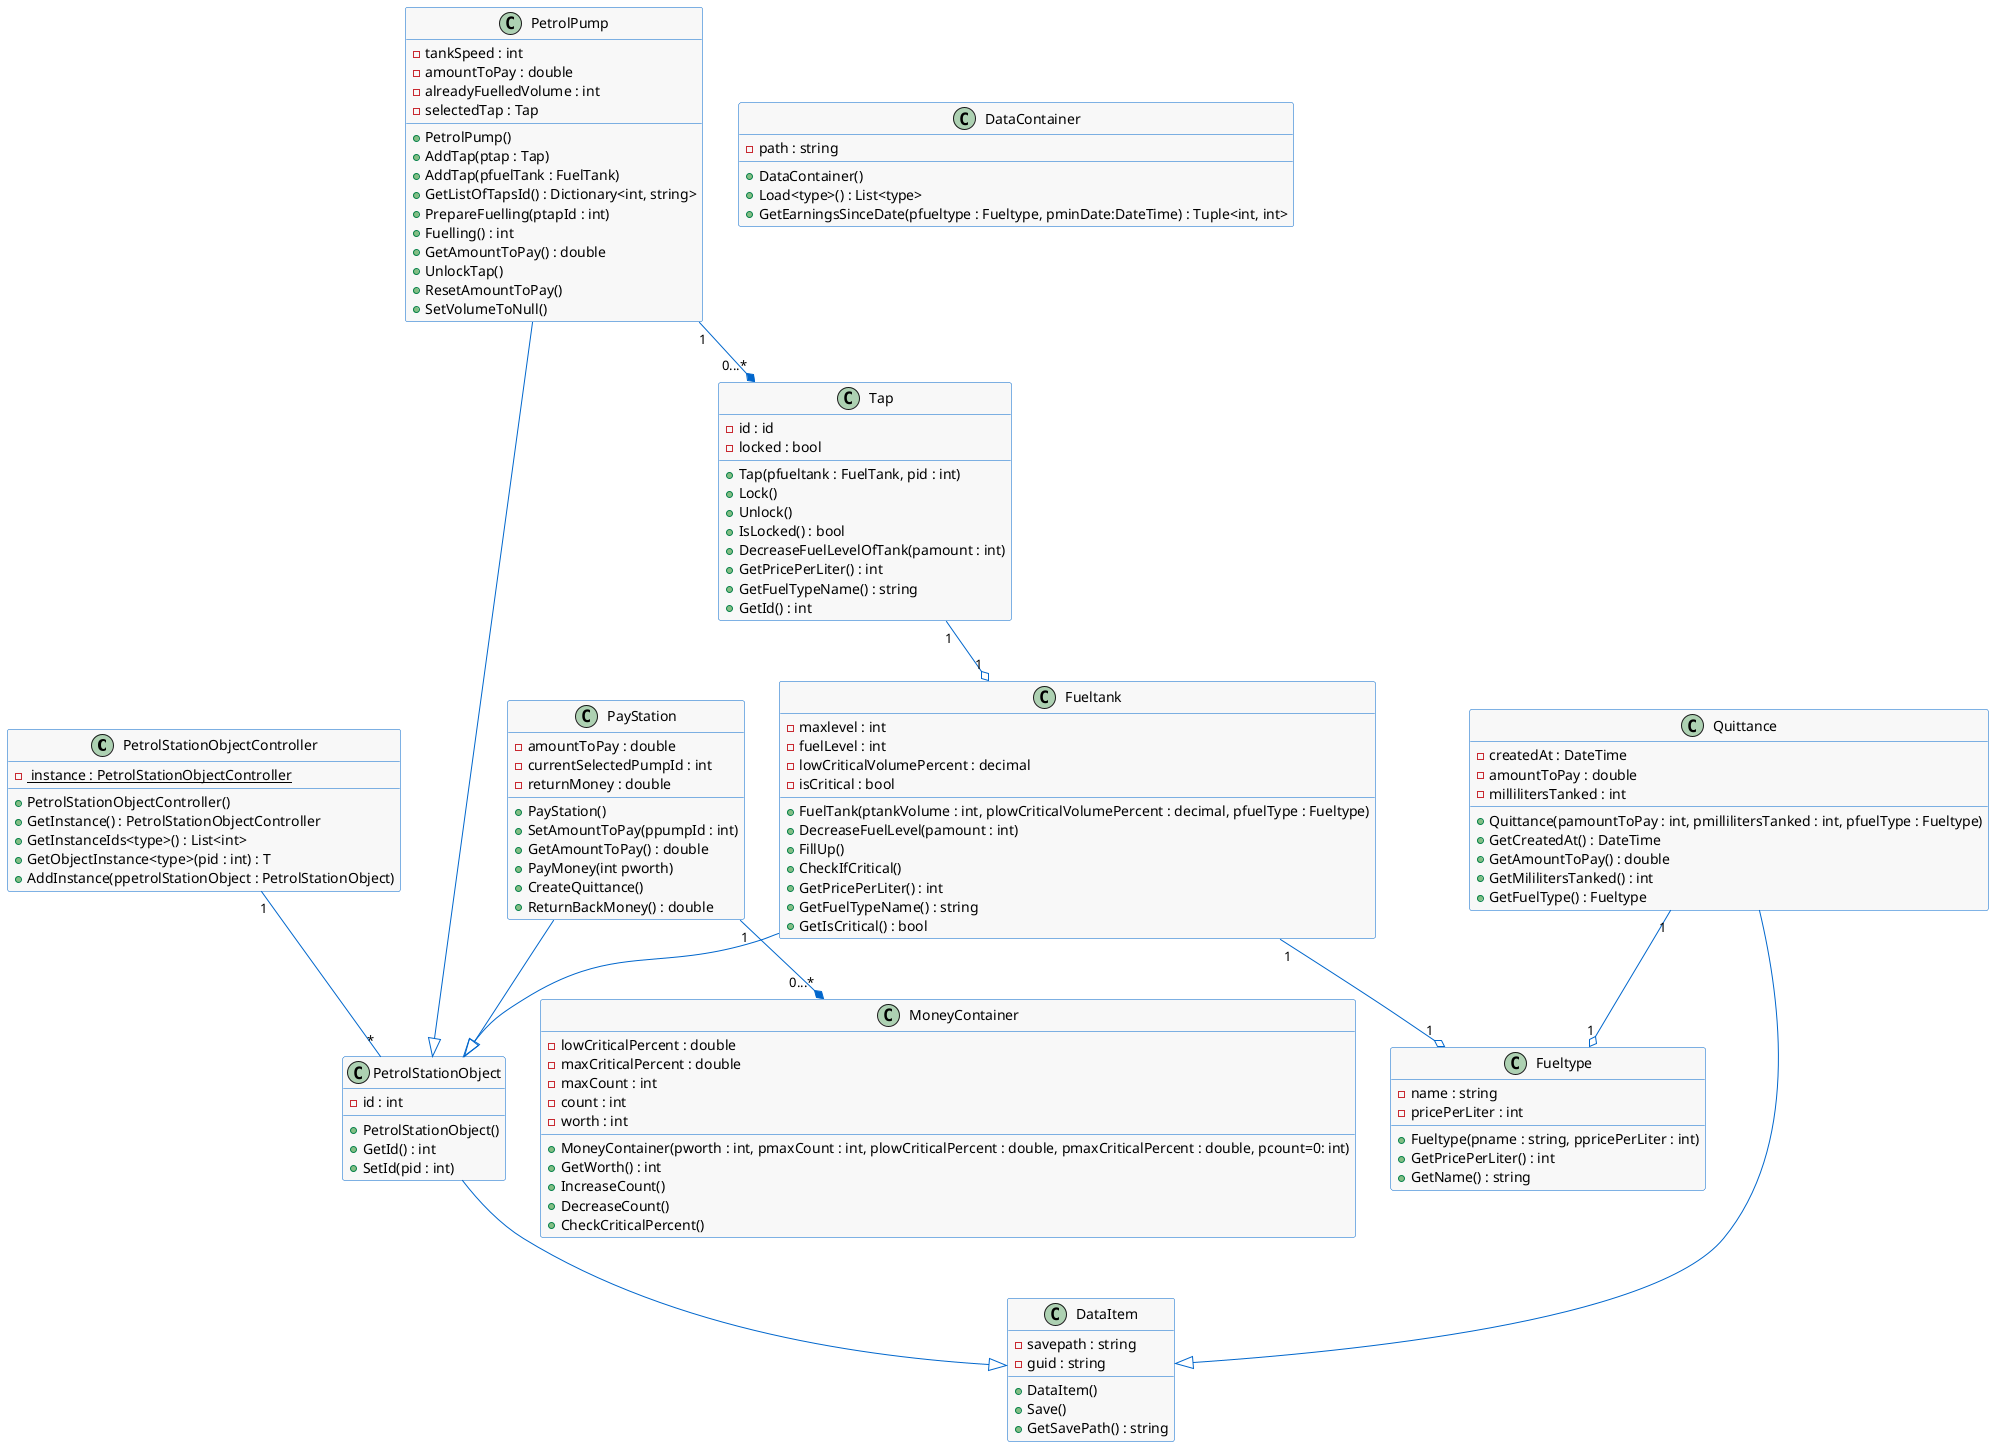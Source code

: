@startuml
'skinparam dpi 250'
skinparam classBackgroundColor #F8F8F8
skinparam classBorderColor #0066CC
skinparam classArrowColor #0066CC

class PetrolStationObjectController {
	- <u> instance : PetrolStationObjectController
	+ PetrolStationObjectController()
	+ GetInstance() : PetrolStationObjectController
	+ GetInstanceIds<type>() : List<int>
	+ GetObjectInstance<type>(pid : int) : T
	+ AddInstance(ppetrolStationObject : PetrolStationObject)
}
PetrolStationObjectController "1" -- "*" PetrolStationObject

class DataContainer {
	- path : string
	+ DataContainer()
	+ Load<type>() : List<type>
    + GetEarningsSinceDate(pfueltype : Fueltype, pminDate:DateTime) : Tuple<int, int>
}

class DataItem {
	- savepath : string
	- guid : string
	+ DataItem()
	+ Save()
	+ GetSavePath() : string
}

class Fueltank {
	- maxlevel : int
	- fuelLevel : int
	- lowCriticalVolumePercent : decimal
	- isCritical : bool
	+ FuelTank(ptankVolume : int, plowCriticalVolumePercent : decimal, pfuelType : Fueltype)
	+ DecreaseFuelLevel(pamount : int)
	+ FillUp()
	+ CheckIfCritical()
	+ GetPricePerLiter() : int
	+ GetFuelTypeName() : string
	+ GetIsCritical() : bool
}
Fueltank "1"--o "1" Fueltype
Fueltank --|> PetrolStationObject

class Fueltype {
	- name : string
	- pricePerLiter : int
	+ Fueltype(pname : string, ppricePerLiter : int)
	+ GetPricePerLiter() : int
	+ GetName() : string
}

class PayStation {
	- amountToPay : double
	- currentSelectedPumpId : int
	- returnMoney : double
	+ PayStation()
	+ SetAmountToPay(ppumpId : int)
	+ GetAmountToPay() : double
	+ PayMoney(int pworth)
	+ CreateQuittance()
	+ ReturnBackMoney() : double
}
PayStation "1" --* "0...*" MoneyContainer
PayStation --|> PetrolStationObject

class MoneyContainer {
	- lowCriticalPercent : double
	- maxCriticalPercent : double
	- maxCount : int
	- count : int
	- worth : int
	+ MoneyContainer(pworth : int, pmaxCount : int, plowCriticalPercent : double, pmaxCriticalPercent : double, pcount=0: int)
	+ GetWorth() : int
	+ IncreaseCount()
	+ DecreaseCount()
	+ CheckCriticalPercent() 
}

class PetrolPump {
	- tankSpeed : int
	- amountToPay : double
	- alreadyFuelledVolume : int
	- selectedTap : Tap
	+ PetrolPump()
	+ AddTap(ptap : Tap)
	+ AddTap(pfuelTank : FuelTank)
	+ GetListOfTapsId() : Dictionary<int, string>
	+ PrepareFuelling(ptapId : int)
	+ Fuelling() : int
	+ GetAmountToPay() : double
	+ UnlockTap()
	+ ResetAmountToPay()
	+ SetVolumeToNull()
}
PetrolPump "1" --* "0...*" Tap
PetrolPump --|> PetrolStationObject

class PetrolStationObject  {
	- id : int
	+ PetrolStationObject()
	+ GetId() : int
	+ SetId(pid : int)
}
PetrolStationObject --|> DataItem

class Quittance {
	- createdAt : DateTime
	- amountToPay : double
	- millilitersTanked : int
	+ Quittance(pamountToPay : int, pmillilitersTanked : int, pfuelType : Fueltype)
	+ GetCreatedAt() : DateTime
	+ GetAmountToPay() : double
	+ GetMililitersTanked() : int
	+ GetFuelType() : Fueltype
}
Quittance "1" --o "1" Fueltype
Quittance --|> DataItem

class Tap {
	- id : id
	- locked : bool
	+ Tap(pfueltank : FuelTank, pid : int)
	+ Lock()
	+ Unlock()
	+ IsLocked() : bool
	+ DecreaseFuelLevelOfTank(pamount : int)
	+ GetPricePerLiter() : int
	+ GetFuelTypeName() : string
	+ GetId() : int
}
Tap "1" --o "1" Fueltank

@enduml 
